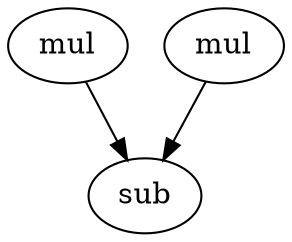 digraph input {
    n1 [label = mul];
    n2 [label = mul];
    n3 [label = sub];
    n1 -> n3 [name = lhs];
    n2 -> n3 [name = rhs];
}